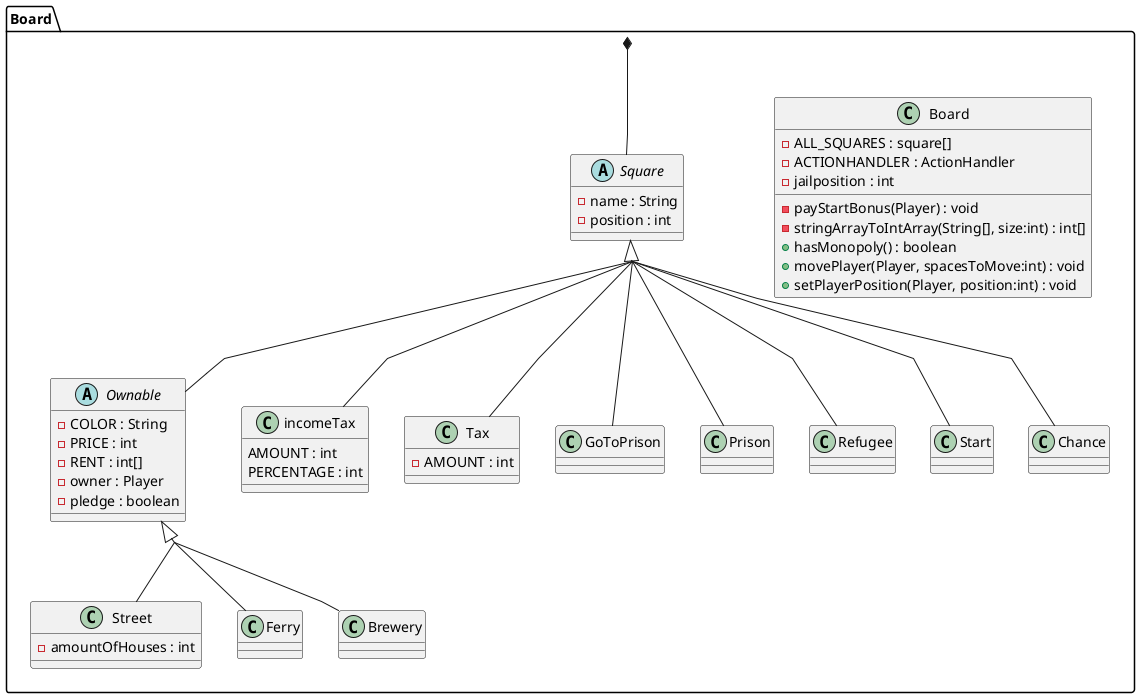 @startuml
'https://plantuml.com/class-diagram
skinparam groupInheritance 2

skinparam linetype polyline

package Board
{
     class Board {
     -ALL_SQUARES : square[]
     -ACTIONHANDLER : ActionHandler
     -jailposition : int

    -payStartBonus(Player) : void
    -stringArrayToIntArray(String[], size:int) : int[]
    +hasMonopoly() : boolean
    +movePlayer(Player, spacesToMove:int) : void
    +setPlayerPosition(Player, position:int) : void

    }
     abstract class Square {
         -name : String
         -position : int
     }
     class Street{
        -amountOfHouses : int

     }
     abstract class Ownable{
        -COLOR : String
        -PRICE : int
        -RENT : int[]
        -owner : Player
        -pledge : boolean
     }
     class incomeTax{
       AMOUNT : int
       PERCENTAGE : int
     }
     class Tax{
        -AMOUNT : int
     }
     class Ferry{
     }
     class Brewery{
     }
     class GoToPrison{
     }
     class Prison{
     }
     class Refugee{
     }
     class Start{
     }
     class Chance{
     }
}


Board *-d- Square
Square <|-- Tax
Square <|-- Ownable
Square <|-- incomeTax
Square <|-- Start
Square <|-- Refugee
Square <|-- GoToPrison
Square <|-- Prison
Square <|-- Chance
Ownable <|-- Street
Ownable <|-- Ferry
Ownable <|-- Brewery


@enduml